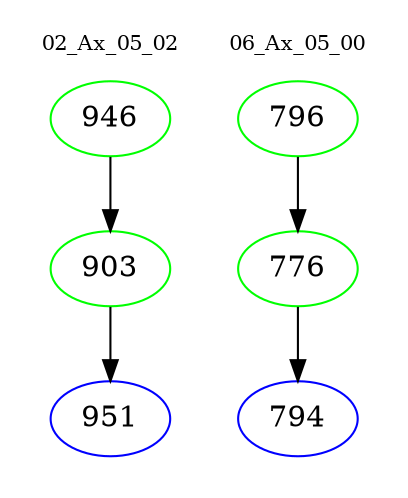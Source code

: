 digraph{
subgraph cluster_0 {
color = white
label = "02_Ax_05_02";
fontsize=10;
T0_946 [label="946", color="green"]
T0_946 -> T0_903 [color="black"]
T0_903 [label="903", color="green"]
T0_903 -> T0_951 [color="black"]
T0_951 [label="951", color="blue"]
}
subgraph cluster_1 {
color = white
label = "06_Ax_05_00";
fontsize=10;
T1_796 [label="796", color="green"]
T1_796 -> T1_776 [color="black"]
T1_776 [label="776", color="green"]
T1_776 -> T1_794 [color="black"]
T1_794 [label="794", color="blue"]
}
}
